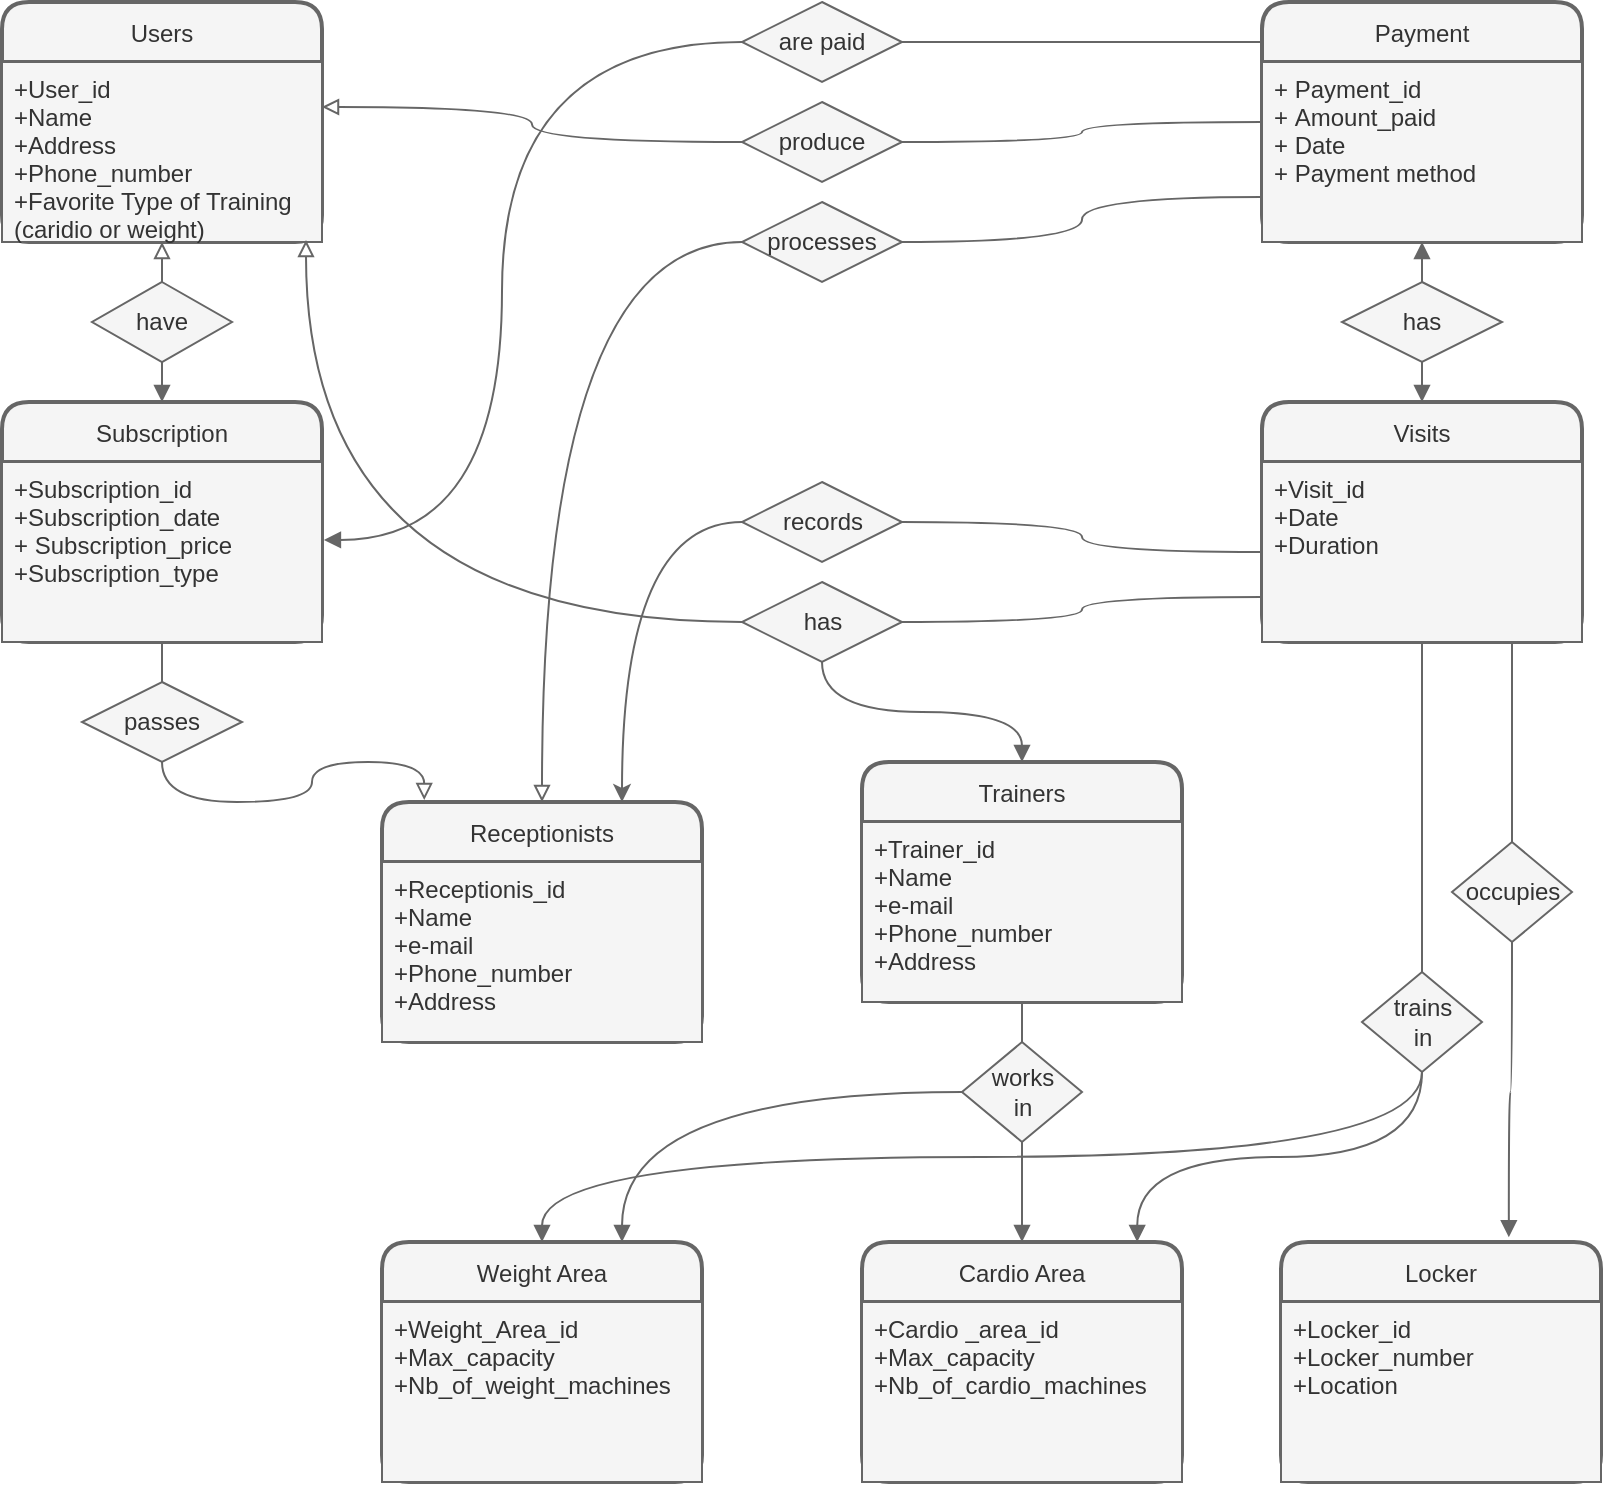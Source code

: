 <mxfile version="16.6.2" type="github" pages="2">
  <diagram id="1JMSee2UDSkdAxNfkw2s" name="Page-1">
    <mxGraphModel dx="106" dy="4196" grid="1" gridSize="10" guides="1" tooltips="1" connect="0" arrows="1" fold="1" page="1" pageScale="1" pageWidth="850" pageHeight="1100" math="0" shadow="0">
      <root>
        <mxCell id="0" />
        <mxCell id="1" parent="0" />
        <mxCell id="L0XOrqGyj3-YNECDvazH-2" value="Users" style="swimlane;childLayout=stackLayout;horizontal=1;startSize=30;horizontalStack=0;rounded=1;fontSize=12;fontStyle=0;strokeWidth=2;resizeParent=0;resizeLast=1;shadow=0;dashed=0;align=center;fillColor=#f5f5f5;fontColor=#333333;strokeColor=#666666;" parent="1" vertex="1">
          <mxGeometry x="875" y="-3230" width="160" height="120" as="geometry" />
        </mxCell>
        <mxCell id="L0XOrqGyj3-YNECDvazH-3" value="+User_id&#xa;+Name&#xa;+Address&#xa;+Phone_number&#xa;+Favorite Type of Training &#xa;(caridio or weight)&#xa;&#xa;" style="align=left;strokeColor=#666666;fillColor=#f5f5f5;spacingLeft=4;fontSize=12;verticalAlign=top;resizable=0;rotatable=0;part=1;fontColor=#333333;" parent="L0XOrqGyj3-YNECDvazH-2" vertex="1">
          <mxGeometry y="30" width="160" height="90" as="geometry" />
        </mxCell>
        <mxCell id="L0XOrqGyj3-YNECDvazH-4" value="Receptionists " style="swimlane;childLayout=stackLayout;horizontal=1;startSize=30;horizontalStack=0;rounded=1;fontSize=12;fontStyle=0;strokeWidth=2;resizeParent=0;resizeLast=1;shadow=0;dashed=0;align=center;fillColor=#f5f5f5;fontColor=#333333;strokeColor=#666666;" parent="1" vertex="1">
          <mxGeometry x="1065" y="-2830" width="160" height="120" as="geometry" />
        </mxCell>
        <mxCell id="L0XOrqGyj3-YNECDvazH-5" value="+Receptionis_id&#xa;+Name&#xa;+e-mail&#xa;+Phone_number&#xa;+Address" style="align=left;strokeColor=#666666;fillColor=#f5f5f5;spacingLeft=4;fontSize=12;verticalAlign=top;resizable=0;rotatable=0;part=1;fontColor=#333333;" parent="L0XOrqGyj3-YNECDvazH-4" vertex="1">
          <mxGeometry y="30" width="160" height="90" as="geometry" />
        </mxCell>
        <mxCell id="L0XOrqGyj3-YNECDvazH-6" value="Trainers" style="swimlane;childLayout=stackLayout;horizontal=1;startSize=30;horizontalStack=0;rounded=1;fontSize=12;fontStyle=0;strokeWidth=2;resizeParent=0;resizeLast=1;shadow=0;dashed=0;align=center;fillColor=#f5f5f5;fontColor=#333333;strokeColor=#666666;" parent="1" vertex="1">
          <mxGeometry x="1305" y="-2850" width="160" height="120" as="geometry" />
        </mxCell>
        <mxCell id="L0XOrqGyj3-YNECDvazH-7" value="+Trainer_id&#xa;+Name&#xa;+e-mail&#xa;+Phone_number&#xa;+Address" style="align=left;strokeColor=#666666;fillColor=#f5f5f5;spacingLeft=4;fontSize=12;verticalAlign=top;resizable=0;rotatable=0;part=1;fontColor=#333333;" parent="L0XOrqGyj3-YNECDvazH-6" vertex="1">
          <mxGeometry y="30" width="160" height="90" as="geometry" />
        </mxCell>
        <mxCell id="L0XOrqGyj3-YNECDvazH-10" value="Cardio Area" style="swimlane;childLayout=stackLayout;horizontal=1;startSize=30;horizontalStack=0;rounded=1;fontSize=12;fontStyle=0;strokeWidth=2;resizeParent=0;resizeLast=1;shadow=0;dashed=0;align=center;fillColor=#f5f5f5;fontColor=#333333;strokeColor=#666666;" parent="1" vertex="1">
          <mxGeometry x="1305" y="-2610" width="160" height="120" as="geometry" />
        </mxCell>
        <mxCell id="L0XOrqGyj3-YNECDvazH-11" value="+Cardio _area_id&#xa;+Max_capacity&#xa;+Nb_of_cardio_machines" style="align=left;strokeColor=#666666;fillColor=#f5f5f5;spacingLeft=4;fontSize=12;verticalAlign=top;resizable=0;rotatable=0;part=1;fontColor=#333333;" parent="L0XOrqGyj3-YNECDvazH-10" vertex="1">
          <mxGeometry y="30" width="160" height="90" as="geometry" />
        </mxCell>
        <mxCell id="L0XOrqGyj3-YNECDvazH-12" value="Locker " style="swimlane;childLayout=stackLayout;horizontal=1;startSize=30;horizontalStack=0;rounded=1;fontSize=12;fontStyle=0;strokeWidth=2;resizeParent=0;resizeLast=1;shadow=0;dashed=0;align=center;fillColor=#f5f5f5;fontColor=#333333;strokeColor=#666666;" parent="1" vertex="1">
          <mxGeometry x="1514.5" y="-2610" width="160" height="120" as="geometry" />
        </mxCell>
        <mxCell id="L0XOrqGyj3-YNECDvazH-13" value="+Locker_id&#xa;+Locker_number&#xa;+Location" style="align=left;strokeColor=#666666;fillColor=#f5f5f5;spacingLeft=4;fontSize=12;verticalAlign=top;resizable=0;rotatable=0;part=1;fontColor=#333333;" parent="L0XOrqGyj3-YNECDvazH-12" vertex="1">
          <mxGeometry y="30" width="160" height="90" as="geometry" />
        </mxCell>
        <mxCell id="L0XOrqGyj3-YNECDvazH-14" value="Weight Area" style="swimlane;childLayout=stackLayout;horizontal=1;startSize=30;horizontalStack=0;rounded=1;fontSize=12;fontStyle=0;strokeWidth=2;resizeParent=0;resizeLast=1;shadow=0;dashed=0;align=center;fillColor=#f5f5f5;fontColor=#333333;strokeColor=#666666;" parent="1" vertex="1">
          <mxGeometry x="1065" y="-2610" width="160" height="120" as="geometry" />
        </mxCell>
        <mxCell id="L0XOrqGyj3-YNECDvazH-15" value="+Weight_Area_id&#xa;+Max_capacity&#xa;+Nb_of_weight_machines" style="align=left;strokeColor=#666666;fillColor=#f5f5f5;spacingLeft=4;fontSize=12;verticalAlign=top;resizable=0;rotatable=0;part=1;fontColor=#333333;" parent="L0XOrqGyj3-YNECDvazH-14" vertex="1">
          <mxGeometry y="30" width="160" height="90" as="geometry" />
        </mxCell>
        <mxCell id="L0XOrqGyj3-YNECDvazH-16" style="edgeStyle=orthogonalEdgeStyle;rounded=0;orthogonalLoop=1;jettySize=auto;html=1;fontSize=12;endArrow=block;endFill=0;curved=1;exitX=0;exitY=0.5;exitDx=0;exitDy=0;entryX=0.95;entryY=0.989;entryDx=0;entryDy=0;entryPerimeter=0;fillColor=#f5f5f5;strokeColor=#666666;startArrow=none;startFill=0;" parent="1" source="L0XOrqGyj3-YNECDvazH-18" target="L0XOrqGyj3-YNECDvazH-3" edge="1">
          <mxGeometry relative="1" as="geometry">
            <mxPoint x="1025" y="-3120" as="targetPoint" />
          </mxGeometry>
        </mxCell>
        <mxCell id="L0XOrqGyj3-YNECDvazH-17" style="edgeStyle=orthogonalEdgeStyle;curved=1;orthogonalLoop=1;jettySize=auto;html=1;entryX=0.5;entryY=0;entryDx=0;entryDy=0;endArrow=block;endFill=1;exitX=0.5;exitY=1;exitDx=0;exitDy=0;fontSize=12;fillColor=#f5f5f5;strokeColor=#666666;" parent="1" source="L0XOrqGyj3-YNECDvazH-18" target="L0XOrqGyj3-YNECDvazH-6" edge="1">
          <mxGeometry relative="1" as="geometry" />
        </mxCell>
        <mxCell id="pXAxvWOuB3EgA2IOpRoH-1" style="edgeStyle=orthogonalEdgeStyle;rounded=0;orthogonalLoop=1;jettySize=auto;html=1;exitX=1;exitY=0.5;exitDx=0;exitDy=0;entryX=0;entryY=0.75;entryDx=0;entryDy=0;curved=1;fontSize=12;fillColor=#f5f5f5;strokeColor=#666666;endArrow=none;endFill=0;" parent="1" source="L0XOrqGyj3-YNECDvazH-18" target="L0XOrqGyj3-YNECDvazH-28" edge="1">
          <mxGeometry relative="1" as="geometry" />
        </mxCell>
        <mxCell id="L0XOrqGyj3-YNECDvazH-18" value="has" style="shape=rhombus;html=1;dashed=0;whitespace=wrap;perimeter=rhombusPerimeter;fontSize=12;fillColor=#f5f5f5;fontColor=#333333;strokeColor=#666666;" parent="1" vertex="1">
          <mxGeometry x="1245" y="-2940" width="80" height="40" as="geometry" />
        </mxCell>
        <mxCell id="L0XOrqGyj3-YNECDvazH-19" style="edgeStyle=orthogonalEdgeStyle;curved=1;rounded=0;orthogonalLoop=1;jettySize=auto;html=1;entryX=0.5;entryY=1;entryDx=0;entryDy=0;fontSize=12;startArrow=none;startFill=0;endArrow=none;endFill=0;fillColor=#f5f5f5;strokeColor=#666666;" parent="1" source="L0XOrqGyj3-YNECDvazH-21" target="L0XOrqGyj3-YNECDvazH-7" edge="1">
          <mxGeometry relative="1" as="geometry" />
        </mxCell>
        <mxCell id="L0XOrqGyj3-YNECDvazH-20" style="edgeStyle=orthogonalEdgeStyle;curved=1;rounded=0;orthogonalLoop=1;jettySize=auto;html=1;exitX=0.5;exitY=1;exitDx=0;exitDy=0;entryX=0.5;entryY=0;entryDx=0;entryDy=0;fontSize=12;startArrow=none;startFill=0;endArrow=block;endFill=1;fillColor=#f5f5f5;strokeColor=#666666;" parent="1" source="L0XOrqGyj3-YNECDvazH-21" target="L0XOrqGyj3-YNECDvazH-10" edge="1">
          <mxGeometry relative="1" as="geometry" />
        </mxCell>
        <mxCell id="L0XOrqGyj3-YNECDvazH-21" value="&lt;div style=&quot;font-size: 12px;&quot;&gt;works &lt;br style=&quot;font-size: 12px;&quot;&gt;&lt;/div&gt;&lt;div style=&quot;font-size: 12px;&quot;&gt;in&lt;/div&gt;" style="shape=rhombus;html=1;dashed=0;whitespace=wrap;perimeter=rhombusPerimeter;fontSize=12;fillColor=#f5f5f5;fontColor=#333333;strokeColor=#666666;" parent="1" vertex="1">
          <mxGeometry x="1355" y="-2710" width="60" height="50" as="geometry" />
        </mxCell>
        <mxCell id="L0XOrqGyj3-YNECDvazH-22" style="edgeStyle=orthogonalEdgeStyle;curved=1;rounded=0;orthogonalLoop=1;jettySize=auto;html=1;fontSize=12;startArrow=none;startFill=0;endArrow=block;endFill=1;entryX=0.75;entryY=0;entryDx=0;entryDy=0;exitX=0;exitY=0.5;exitDx=0;exitDy=0;fillColor=#f5f5f5;strokeColor=#666666;" parent="1" source="L0XOrqGyj3-YNECDvazH-21" target="L0XOrqGyj3-YNECDvazH-14" edge="1">
          <mxGeometry relative="1" as="geometry">
            <mxPoint x="1265" y="-2345" as="sourcePoint" />
            <mxPoint x="1155" y="-2315" as="targetPoint" />
          </mxGeometry>
        </mxCell>
        <mxCell id="L0XOrqGyj3-YNECDvazH-27" value="Visits" style="swimlane;childLayout=stackLayout;horizontal=1;startSize=30;horizontalStack=0;rounded=1;fontSize=12;fontStyle=0;strokeWidth=2;resizeParent=0;resizeLast=1;shadow=0;dashed=0;align=center;fillColor=#f5f5f5;fontColor=#333333;strokeColor=#666666;" parent="1" vertex="1">
          <mxGeometry x="1505" y="-3030" width="160" height="120" as="geometry" />
        </mxCell>
        <mxCell id="L0XOrqGyj3-YNECDvazH-28" value="+Visit_id&#xa;+Date&#xa;+Duration&#xa;&#xa;" style="align=left;strokeColor=#666666;fillColor=#f5f5f5;spacingLeft=4;fontSize=12;verticalAlign=top;resizable=0;rotatable=0;part=1;fontColor=#333333;" parent="L0XOrqGyj3-YNECDvazH-27" vertex="1">
          <mxGeometry y="30" width="160" height="90" as="geometry" />
        </mxCell>
        <mxCell id="L0XOrqGyj3-YNECDvazH-29" value="" style="edgeStyle=orthogonalEdgeStyle;curved=1;rounded=0;orthogonalLoop=1;jettySize=auto;html=1;fontSize=12;startArrow=none;startFill=0;endArrow=block;endFill=1;entryX=0.712;entryY=-0.02;entryDx=0;entryDy=0;fillColor=#f5f5f5;strokeColor=#666666;entryPerimeter=0;" parent="1" source="L0XOrqGyj3-YNECDvazH-31" target="L0XOrqGyj3-YNECDvazH-12" edge="1">
          <mxGeometry relative="1" as="geometry" />
        </mxCell>
        <mxCell id="L0XOrqGyj3-YNECDvazH-30" style="rounded=0;orthogonalLoop=1;jettySize=auto;html=1;fontSize=12;startArrow=none;startFill=0;endArrow=none;endFill=0;exitX=0.5;exitY=0;exitDx=0;exitDy=0;edgeStyle=orthogonalEdgeStyle;curved=1;fillColor=#f5f5f5;strokeColor=#666666;" parent="1" source="L0XOrqGyj3-YNECDvazH-31" edge="1">
          <mxGeometry relative="1" as="geometry">
            <mxPoint x="1630" y="-2910" as="targetPoint" />
          </mxGeometry>
        </mxCell>
        <mxCell id="L0XOrqGyj3-YNECDvazH-31" value="occupies " style="shape=rhombus;html=1;dashed=0;whitespace=wrap;perimeter=rhombusPerimeter;fontSize=12;fillColor=#f5f5f5;fontColor=#333333;strokeColor=#666666;" parent="1" vertex="1">
          <mxGeometry x="1600" y="-2810" width="60" height="50" as="geometry" />
        </mxCell>
        <mxCell id="L0XOrqGyj3-YNECDvazH-32" style="edgeStyle=orthogonalEdgeStyle;curved=1;rounded=0;orthogonalLoop=1;jettySize=auto;html=1;fontSize=12;startArrow=none;startFill=0;endArrow=none;endFill=0;fillColor=#f5f5f5;strokeColor=#666666;" parent="1" source="L0XOrqGyj3-YNECDvazH-35" target="L0XOrqGyj3-YNECDvazH-28" edge="1">
          <mxGeometry relative="1" as="geometry">
            <mxPoint x="1575" y="-2585" as="targetPoint" />
          </mxGeometry>
        </mxCell>
        <mxCell id="L0XOrqGyj3-YNECDvazH-33" style="edgeStyle=orthogonalEdgeStyle;curved=1;rounded=0;orthogonalLoop=1;jettySize=auto;html=1;fontSize=12;startArrow=none;startFill=0;endArrow=block;endFill=1;exitX=0.5;exitY=1;exitDx=0;exitDy=0;fillColor=#f5f5f5;strokeColor=#666666;" parent="1" source="L0XOrqGyj3-YNECDvazH-35" target="L0XOrqGyj3-YNECDvazH-14" edge="1">
          <mxGeometry relative="1" as="geometry" />
        </mxCell>
        <mxCell id="L0XOrqGyj3-YNECDvazH-34" style="edgeStyle=orthogonalEdgeStyle;curved=1;rounded=0;orthogonalLoop=1;jettySize=auto;html=1;entryX=0.86;entryY=0;entryDx=0;entryDy=0;fontSize=12;startArrow=none;startFill=0;endArrow=block;endFill=1;exitX=0.5;exitY=1;exitDx=0;exitDy=0;entryPerimeter=0;fillColor=#f5f5f5;strokeColor=#666666;" parent="1" source="L0XOrqGyj3-YNECDvazH-35" target="L0XOrqGyj3-YNECDvazH-10" edge="1">
          <mxGeometry relative="1" as="geometry" />
        </mxCell>
        <mxCell id="L0XOrqGyj3-YNECDvazH-35" value="&lt;div style=&quot;font-size: 12px;&quot;&gt;trains &lt;br style=&quot;font-size: 12px;&quot;&gt;&lt;/div&gt;&lt;div style=&quot;font-size: 12px;&quot;&gt;in&lt;/div&gt;" style="shape=rhombus;html=1;dashed=0;whitespace=wrap;perimeter=rhombusPerimeter;fontSize=12;fillColor=#f5f5f5;fontColor=#333333;strokeColor=#666666;" parent="1" vertex="1">
          <mxGeometry x="1555" y="-2745" width="60" height="50" as="geometry" />
        </mxCell>
        <mxCell id="L0XOrqGyj3-YNECDvazH-36" value="" style="edgeStyle=orthogonalEdgeStyle;curved=1;rounded=0;orthogonalLoop=1;jettySize=auto;html=1;fontSize=12;startArrow=none;startFill=0;endArrow=classic;endFill=1;entryX=0.75;entryY=0;entryDx=0;entryDy=0;fillColor=#f5f5f5;strokeColor=#666666;" parent="1" source="L0XOrqGyj3-YNECDvazH-38" target="L0XOrqGyj3-YNECDvazH-4" edge="1">
          <mxGeometry relative="1" as="geometry" />
        </mxCell>
        <mxCell id="L0XOrqGyj3-YNECDvazH-37" value="" style="edgeStyle=orthogonalEdgeStyle;curved=1;rounded=0;orthogonalLoop=1;jettySize=auto;html=1;fontSize=12;startArrow=none;startFill=0;endArrow=none;endFill=0;entryX=0;entryY=0.5;entryDx=0;entryDy=0;exitX=1;exitY=0.5;exitDx=0;exitDy=0;fillColor=#f5f5f5;strokeColor=#666666;" parent="1" source="L0XOrqGyj3-YNECDvazH-38" target="L0XOrqGyj3-YNECDvazH-28" edge="1">
          <mxGeometry relative="1" as="geometry" />
        </mxCell>
        <mxCell id="L0XOrqGyj3-YNECDvazH-39" value="Payment" style="swimlane;childLayout=stackLayout;horizontal=1;startSize=30;horizontalStack=0;rounded=1;fontSize=12;fontStyle=0;strokeWidth=2;resizeParent=0;resizeLast=1;shadow=0;dashed=0;align=center;fillColor=#f5f5f5;fontColor=#333333;strokeColor=#666666;" parent="1" vertex="1">
          <mxGeometry x="1505" y="-3230" width="160" height="120" as="geometry" />
        </mxCell>
        <mxCell id="L0XOrqGyj3-YNECDvazH-40" value="+ Payment_id&#xa;+ Amount_paid&#xa;+ Date&#xa;+ Payment method&#xa;" style="align=left;strokeColor=#666666;fillColor=#f5f5f5;spacingLeft=4;fontSize=12;verticalAlign=top;resizable=0;rotatable=0;part=1;fontColor=#333333;" parent="L0XOrqGyj3-YNECDvazH-39" vertex="1">
          <mxGeometry y="30" width="160" height="90" as="geometry" />
        </mxCell>
        <mxCell id="L0XOrqGyj3-YNECDvazH-49" value="Subscription" style="swimlane;childLayout=stackLayout;horizontal=1;startSize=30;horizontalStack=0;rounded=1;fontSize=12;fontStyle=0;strokeWidth=2;resizeParent=0;resizeLast=1;shadow=0;dashed=0;align=center;fillColor=#f5f5f5;fontColor=#333333;strokeColor=#666666;" parent="1" vertex="1">
          <mxGeometry x="875" y="-3030" width="160" height="120" as="geometry" />
        </mxCell>
        <mxCell id="L0XOrqGyj3-YNECDvazH-50" value="+Subscription_id&#xa;+Subscription_date&#xa;+ Subscription_price&#xa;+Subscription_type&#xa;&#xa;" style="align=left;strokeColor=#666666;fillColor=#f5f5f5;spacingLeft=4;fontSize=12;verticalAlign=top;resizable=0;rotatable=0;part=1;fontColor=#333333;" parent="L0XOrqGyj3-YNECDvazH-49" vertex="1">
          <mxGeometry y="30" width="160" height="90" as="geometry" />
        </mxCell>
        <mxCell id="L0XOrqGyj3-YNECDvazH-51" style="edgeStyle=orthogonalEdgeStyle;curved=1;orthogonalLoop=1;jettySize=auto;html=1;endArrow=block;endFill=1;fontSize=12;fillColor=#f5f5f5;strokeColor=#666666;" parent="1" source="L0XOrqGyj3-YNECDvazH-53" target="L0XOrqGyj3-YNECDvazH-27" edge="1">
          <mxGeometry relative="1" as="geometry" />
        </mxCell>
        <mxCell id="L0XOrqGyj3-YNECDvazH-52" style="edgeStyle=orthogonalEdgeStyle;curved=1;orthogonalLoop=1;jettySize=auto;html=1;endArrow=block;endFill=1;fontSize=12;fillColor=#f5f5f5;strokeColor=#666666;" parent="1" source="L0XOrqGyj3-YNECDvazH-53" target="L0XOrqGyj3-YNECDvazH-40" edge="1">
          <mxGeometry relative="1" as="geometry" />
        </mxCell>
        <mxCell id="L0XOrqGyj3-YNECDvazH-53" value="has" style="rhombus;whiteSpace=wrap;html=1;fontSize=12;fillColor=#f5f5f5;fontColor=#333333;strokeColor=#666666;" parent="1" vertex="1">
          <mxGeometry x="1545" y="-3090" width="80" height="40" as="geometry" />
        </mxCell>
        <mxCell id="L0XOrqGyj3-YNECDvazH-54" style="orthogonalLoop=1;jettySize=auto;html=1;endArrow=block;endFill=1;exitX=0.5;exitY=1;exitDx=0;exitDy=0;entryX=0.5;entryY=0;entryDx=0;entryDy=0;edgeStyle=orthogonalEdgeStyle;curved=1;fontSize=12;fillColor=#f5f5f5;strokeColor=#666666;" parent="1" source="L0XOrqGyj3-YNECDvazH-56" target="L0XOrqGyj3-YNECDvazH-49" edge="1">
          <mxGeometry relative="1" as="geometry">
            <mxPoint x="965" y="-2990" as="targetPoint" />
          </mxGeometry>
        </mxCell>
        <mxCell id="L0XOrqGyj3-YNECDvazH-55" style="orthogonalLoop=1;jettySize=auto;html=1;entryX=0.5;entryY=1;entryDx=0;entryDy=0;endArrow=block;endFill=0;exitX=0.5;exitY=0;exitDx=0;exitDy=0;edgeStyle=orthogonalEdgeStyle;curved=1;fontSize=12;fillColor=#f5f5f5;strokeColor=#666666;" parent="1" source="L0XOrqGyj3-YNECDvazH-56" target="L0XOrqGyj3-YNECDvazH-3" edge="1">
          <mxGeometry relative="1" as="geometry">
            <mxPoint x="845" y="-2730" as="targetPoint" />
          </mxGeometry>
        </mxCell>
        <mxCell id="L0XOrqGyj3-YNECDvazH-56" value="have" style="rhombus;whiteSpace=wrap;html=1;fontSize=12;fillColor=#f5f5f5;fontColor=#333333;strokeColor=#666666;" parent="1" vertex="1">
          <mxGeometry x="920" y="-3090" width="70" height="40" as="geometry" />
        </mxCell>
        <mxCell id="L0XOrqGyj3-YNECDvazH-57" style="edgeStyle=orthogonalEdgeStyle;curved=1;orthogonalLoop=1;jettySize=auto;html=1;endArrow=block;endFill=0;fontSize=12;fillColor=#f5f5f5;strokeColor=#666666;" parent="1" source="L0XOrqGyj3-YNECDvazH-59" target="L0XOrqGyj3-YNECDvazH-4" edge="1">
          <mxGeometry relative="1" as="geometry" />
        </mxCell>
        <mxCell id="L0XOrqGyj3-YNECDvazH-58" style="edgeStyle=orthogonalEdgeStyle;curved=1;orthogonalLoop=1;jettySize=auto;html=1;entryX=0;entryY=0.75;entryDx=0;entryDy=0;endArrow=none;endFill=0;fontSize=12;fillColor=#f5f5f5;strokeColor=#666666;" parent="1" source="L0XOrqGyj3-YNECDvazH-59" target="L0XOrqGyj3-YNECDvazH-40" edge="1">
          <mxGeometry relative="1" as="geometry" />
        </mxCell>
        <mxCell id="L0XOrqGyj3-YNECDvazH-59" value="processes" style="rhombus;whiteSpace=wrap;html=1;fontSize=12;fillColor=#f5f5f5;fontColor=#333333;strokeColor=#666666;" parent="1" vertex="1">
          <mxGeometry x="1245" y="-3130" width="80" height="40" as="geometry" />
        </mxCell>
        <mxCell id="L0XOrqGyj3-YNECDvazH-60" style="edgeStyle=orthogonalEdgeStyle;curved=1;orthogonalLoop=1;jettySize=auto;html=1;entryX=0.132;entryY=-0.008;entryDx=0;entryDy=0;entryPerimeter=0;endArrow=block;endFill=0;exitX=0.5;exitY=1;exitDx=0;exitDy=0;fontSize=12;fillColor=#f5f5f5;strokeColor=#666666;" parent="1" source="L0XOrqGyj3-YNECDvazH-62" target="L0XOrqGyj3-YNECDvazH-4" edge="1">
          <mxGeometry relative="1" as="geometry" />
        </mxCell>
        <mxCell id="L0XOrqGyj3-YNECDvazH-61" style="orthogonalLoop=1;jettySize=auto;html=1;entryX=0.5;entryY=1.007;entryDx=0;entryDy=0;endArrow=none;endFill=0;fontSize=12;fillColor=#f5f5f5;strokeColor=#666666;edgeStyle=orthogonalEdgeStyle;curved=1;entryPerimeter=0;" parent="1" source="L0XOrqGyj3-YNECDvazH-62" target="L0XOrqGyj3-YNECDvazH-50" edge="1">
          <mxGeometry relative="1" as="geometry" />
        </mxCell>
        <mxCell id="L0XOrqGyj3-YNECDvazH-62" value="passes" style="rhombus;whiteSpace=wrap;html=1;fontSize=12;fillColor=#f5f5f5;fontColor=#333333;strokeColor=#666666;" parent="1" vertex="1">
          <mxGeometry x="915" y="-2890" width="80" height="40" as="geometry" />
        </mxCell>
        <mxCell id="L0XOrqGyj3-YNECDvazH-63" value="" style="edgeStyle=orthogonalEdgeStyle;curved=1;orthogonalLoop=1;jettySize=auto;html=1;endArrow=none;endFill=0;startArrow=none;startFill=0;exitX=1;exitY=0.5;exitDx=0;exitDy=0;fontSize=12;fillColor=#f5f5f5;strokeColor=#666666;" parent="1" source="pXAxvWOuB3EgA2IOpRoH-2" target="L0XOrqGyj3-YNECDvazH-39" edge="1">
          <mxGeometry relative="1" as="geometry">
            <Array as="points" />
            <mxPoint x="1385" y="-3169.933" as="sourcePoint" />
            <mxPoint x="1595" y="-3060" as="targetPoint" />
          </mxGeometry>
        </mxCell>
        <mxCell id="pXAxvWOuB3EgA2IOpRoH-2" value="produce" style="rhombus;whiteSpace=wrap;html=1;fontSize=12;fillColor=#f5f5f5;fontColor=#333333;strokeColor=#666666;" parent="1" vertex="1">
          <mxGeometry x="1245" y="-3180" width="80" height="40" as="geometry" />
        </mxCell>
        <mxCell id="pXAxvWOuB3EgA2IOpRoH-3" value="" style="orthogonalLoop=1;jettySize=auto;html=1;entryX=0;entryY=0.5;entryDx=0;entryDy=0;endArrow=none;endFill=0;startArrow=block;startFill=0;exitX=1;exitY=0.25;exitDx=0;exitDy=0;edgeStyle=orthogonalEdgeStyle;curved=1;fontSize=12;fillColor=#f5f5f5;strokeColor=#666666;" parent="1" source="L0XOrqGyj3-YNECDvazH-3" target="pXAxvWOuB3EgA2IOpRoH-2" edge="1">
          <mxGeometry relative="1" as="geometry">
            <mxPoint x="1335.0" y="-3177.5" as="sourcePoint" />
            <mxPoint x="1591.667" y="-3156.667" as="targetPoint" />
          </mxGeometry>
        </mxCell>
        <mxCell id="L0XOrqGyj3-YNECDvazH-38" value="records" style="shape=rhombus;html=1;dashed=0;whitespace=wrap;perimeter=rhombusPerimeter;fontSize=12;fillColor=#f5f5f5;fontColor=#333333;strokeColor=#666666;" parent="1" vertex="1">
          <mxGeometry x="1245" y="-2990" width="80" height="40" as="geometry" />
        </mxCell>
        <mxCell id="_lbLUBeBdBiJk0yAhDCx-2" style="rounded=0;orthogonalLoop=1;jettySize=auto;html=1;entryX=0;entryY=0.167;entryDx=0;entryDy=0;startArrow=none;startFill=0;endArrow=none;endFill=0;exitX=1;exitY=0.5;exitDx=0;exitDy=0;edgeStyle=orthogonalEdgeStyle;curved=1;entryPerimeter=0;fontSize=12;fillColor=#f5f5f5;strokeColor=#666666;" parent="1" source="_lbLUBeBdBiJk0yAhDCx-5" target="L0XOrqGyj3-YNECDvazH-39" edge="1">
          <mxGeometry relative="1" as="geometry" />
        </mxCell>
        <mxCell id="_lbLUBeBdBiJk0yAhDCx-5" value="are paid" style="rhombus;whiteSpace=wrap;html=1;fontSize=12;fillColor=#f5f5f5;fontColor=#333333;strokeColor=#666666;" parent="1" vertex="1">
          <mxGeometry x="1245" y="-3230" width="80" height="40" as="geometry" />
        </mxCell>
        <mxCell id="_lbLUBeBdBiJk0yAhDCx-6" value="" style="rounded=0;orthogonalLoop=1;jettySize=auto;html=1;entryX=0;entryY=0.5;entryDx=0;entryDy=0;startArrow=block;startFill=1;endArrow=none;endFill=1;exitX=1.006;exitY=0.433;exitDx=0;exitDy=0;exitPerimeter=0;edgeStyle=orthogonalEdgeStyle;curved=1;fontSize=12;fillColor=#f5f5f5;strokeColor=#666666;" parent="1" source="L0XOrqGyj3-YNECDvazH-50" target="_lbLUBeBdBiJk0yAhDCx-5" edge="1">
          <mxGeometry relative="1" as="geometry">
            <mxPoint x="1035" y="-2955" as="sourcePoint" />
            <mxPoint x="1505" y="-3230" as="targetPoint" />
            <Array as="points">
              <mxPoint x="1125" y="-2961" />
              <mxPoint x="1125" y="-3210" />
            </Array>
          </mxGeometry>
        </mxCell>
      </root>
    </mxGraphModel>
  </diagram>
  <diagram id="QqnNpOu0w_UOjkraV2tt" name="Table creation">
    <mxGraphModel dx="1911" dy="1791" grid="1" gridSize="10" guides="1" tooltips="1" connect="1" arrows="1" fold="1" page="1" pageScale="1" pageWidth="850" pageHeight="1100" math="0" shadow="0">
      <root>
        <mxCell id="mHffD-b_kKgBGCKh0JiN-0" />
        <mxCell id="mHffD-b_kKgBGCKh0JiN-1" parent="mHffD-b_kKgBGCKh0JiN-0" />
        <mxCell id="AKYwKxUJbBZ20Y_sK--H-0" value="&lt;pre style=&quot;background-color: #2b2b2b ; color: #a9b7c6 ; font-family: &amp;quot;jetbrains mono&amp;quot; , monospace ; font-size: 9.8pt&quot;&gt;&lt;span style=&quot;color: #cc7832&quot;&gt;create schema if not exists &lt;/span&gt;BYGym&lt;span style=&quot;color: #cc7832&quot;&gt;;&lt;br&gt;&lt;/span&gt;&lt;span style=&quot;color: #cc7832&quot;&gt;&lt;br&gt;&lt;/span&gt;&lt;span style=&quot;color: #cc7832&quot;&gt;set &lt;/span&gt;search_path &lt;span style=&quot;color: #cc7832&quot;&gt;to &lt;/span&gt;ByGym&lt;span style=&quot;color: #cc7832&quot;&gt;;&lt;br&gt;&lt;/span&gt;&lt;span style=&quot;color: #cc7832&quot;&gt;drop table if exists &lt;/span&gt;&quot;User&quot;&lt;span style=&quot;color: #cc7832&quot;&gt;;&lt;br&gt;&lt;/span&gt;&lt;span style=&quot;color: #cc7832&quot;&gt;&lt;br&gt;&lt;/span&gt;&lt;span style=&quot;color: #808080&quot;&gt;--Users (USER_ID, name, address, phone_number, preffered_training)&lt;br&gt;&lt;/span&gt;&lt;span style=&quot;color: #808080&quot;&gt;&lt;br&gt;&lt;/span&gt;&lt;span style=&quot;color: #cc7832&quot;&gt;create table if not exists &lt;/span&gt;&quot;user&quot;&lt;br&gt;(&lt;br&gt;    &lt;span style=&quot;color: #9876aa&quot;&gt;user_id            &lt;/span&gt;&lt;span style=&quot;color: #cc7832&quot;&gt;integer generated always as identity primary key,&lt;br&gt;&lt;/span&gt;&lt;span style=&quot;color: #cc7832&quot;&gt;    &lt;/span&gt;&lt;span style=&quot;color: #9876aa&quot;&gt;name               &lt;/span&gt;&lt;span style=&quot;color: #cc7832&quot;&gt;varchar&lt;/span&gt;(&lt;span style=&quot;color: #6897bb&quot;&gt;30&lt;/span&gt;) &lt;span style=&quot;color: #cc7832&quot;&gt;unique not null,&lt;br&gt;&lt;/span&gt;&lt;span style=&quot;color: #cc7832&quot;&gt;    &lt;/span&gt;&lt;span style=&quot;color: #9876aa&quot;&gt;address            &lt;/span&gt;&lt;span style=&quot;color: #cc7832&quot;&gt;text unique not null,&lt;br&gt;&lt;/span&gt;&lt;span style=&quot;color: #cc7832&quot;&gt;    &lt;/span&gt;&lt;span style=&quot;color: #9876aa&quot;&gt;phone_number       &lt;/span&gt;&lt;span style=&quot;color: #cc7832&quot;&gt;varchar&lt;/span&gt;(&lt;span style=&quot;color: #6897bb&quot;&gt;12&lt;/span&gt;) &lt;span style=&quot;color: #cc7832&quot;&gt;unique not null,&lt;br&gt;&lt;/span&gt;&lt;span style=&quot;color: #cc7832&quot;&gt;    &lt;/span&gt;&lt;span style=&quot;color: #9876aa&quot;&gt;preferred_training &lt;/span&gt;&lt;span style=&quot;color: #cc7832&quot;&gt;text,&lt;br&gt;&lt;/span&gt;&lt;span style=&quot;color: #cc7832&quot;&gt;    &lt;/span&gt;&lt;span style=&quot;color: #9876aa&quot;&gt;e_mail             &lt;/span&gt;&lt;span style=&quot;color: #cc7832&quot;&gt;text unique not null&lt;br&gt;&lt;/span&gt;&lt;span style=&quot;color: #cc7832&quot;&gt;    check &lt;/span&gt;(&lt;span style=&quot;color: #ffc66d&quot;&gt;length&lt;/span&gt;(&lt;span style=&quot;color: #9876aa&quot;&gt;e_mail&lt;/span&gt;) &amp;gt;= &lt;span style=&quot;color: #6897bb&quot;&gt;6 &lt;/span&gt;&lt;span style=&quot;color: #cc7832&quot;&gt;and &lt;/span&gt;&lt;span style=&quot;color: #9876aa&quot;&gt;e_mail &lt;/span&gt;&lt;span style=&quot;color: #cc7832&quot;&gt;ilike &lt;/span&gt;&lt;span style=&quot;color: #6a8759&quot;&gt;&#39;%@%.%&#39;&lt;/span&gt;)&lt;span style=&quot;color: #cc7832&quot;&gt;,&lt;/span&gt;&lt;span style=&quot;color: #808080&quot;&gt;-- if constraint not satisfyied, insert wont work&lt;br&gt;&lt;/span&gt;&lt;span style=&quot;color: #808080&quot;&gt;    &lt;/span&gt;&lt;span style=&quot;color: #cc7832&quot;&gt;check &lt;/span&gt;(&lt;span style=&quot;color: #ffc66d&quot;&gt;length&lt;/span&gt;(&lt;span style=&quot;color: #9876aa&quot;&gt;phone_number&lt;/span&gt;)&amp;gt;= &lt;span style=&quot;color: #6897bb&quot;&gt;10&lt;/span&gt;)&lt;br&gt;)&lt;span style=&quot;color: #cc7832&quot;&gt;;&lt;br&gt;&lt;/span&gt;&lt;span style=&quot;color: #cc7832&quot;&gt;&lt;br&gt;&lt;/span&gt;&lt;span style=&quot;color: #cc7832&quot;&gt;insert into &lt;/span&gt;&quot;user&quot;(&lt;span style=&quot;color: #9876aa&quot;&gt;name&lt;/span&gt;&lt;span style=&quot;color: #cc7832&quot;&gt;, &lt;/span&gt;&lt;span style=&quot;color: #9876aa&quot;&gt;address&lt;/span&gt;&lt;span style=&quot;color: #cc7832&quot;&gt;, &lt;/span&gt;&lt;span style=&quot;color: #9876aa&quot;&gt;phone_number&lt;/span&gt;&lt;span style=&quot;color: #cc7832&quot;&gt;, &lt;/span&gt;&lt;span style=&quot;color: #9876aa&quot;&gt;preferred_training&lt;/span&gt;&lt;span style=&quot;color: #cc7832&quot;&gt;, &lt;/span&gt;&lt;span style=&quot;color: #9876aa&quot;&gt;e_mail&lt;/span&gt;)&lt;br&gt;&lt;span style=&quot;color: #cc7832&quot;&gt;values  &lt;/span&gt;(&lt;span style=&quot;color: #6a8759&quot;&gt;&#39;Basil Kamhiyah&#39;&lt;/span&gt;&lt;span style=&quot;color: #cc7832&quot;&gt;, &lt;/span&gt;&lt;span style=&quot;color: #6a8759&quot;&gt;&#39;555 Main Street&#39;&lt;/span&gt;&lt;span style=&quot;color: #cc7832&quot;&gt;, &lt;/span&gt;&lt;span style=&quot;color: #6a8759&quot;&gt;&#39;222-333-4444&#39;&lt;/span&gt;&lt;span style=&quot;color: #cc7832&quot;&gt;, &lt;/span&gt;&lt;span style=&quot;color: #6a8759&quot;&gt;&#39;WGHT&#39;&lt;/span&gt;&lt;span style=&quot;color: #cc7832&quot;&gt;, &lt;/span&gt;&lt;span style=&quot;color: #6a8759&quot;&gt;&#39;basil@gmail.com&#39;&lt;/span&gt;)&lt;span style=&quot;color: #cc7832&quot;&gt;;&lt;br&gt;&lt;/span&gt;&lt;span style=&quot;color: #cc7832&quot;&gt;&lt;br&gt;&lt;/span&gt;&lt;span style=&quot;color: #808080&quot;&gt;--Subscription(SUBSCRIPTION_ID, subscription_date, length_of_subs, subscription_price)&lt;br&gt;&lt;/span&gt;&lt;span style=&quot;color: #cc7832&quot;&gt;create table if not exists subscription&lt;br&gt;&lt;/span&gt;(&lt;br&gt;    &lt;span style=&quot;color: #9876aa&quot;&gt;subscription_id   &lt;/span&gt;&lt;span style=&quot;color: #cc7832&quot;&gt;integer generated always as identity primary key,&lt;br&gt;&lt;/span&gt;&lt;span style=&quot;color: #cc7832&quot;&gt;    &lt;/span&gt;&lt;span style=&quot;color: #9876aa&quot;&gt;subscrption_date  &lt;/span&gt;&lt;span style=&quot;color: #cc7832&quot;&gt;date default &lt;/span&gt;&lt;span style=&quot;color: #ffc66d&quot;&gt;now&lt;/span&gt;() &lt;span style=&quot;color: #cc7832&quot;&gt;not null,&lt;br&gt;&lt;/span&gt;&lt;span style=&quot;color: #cc7832&quot;&gt;    &lt;/span&gt;&lt;span style=&quot;color: #9876aa&quot;&gt;subsciption_type  &lt;/span&gt;&lt;span style=&quot;color: #cc7832&quot;&gt;varchar&lt;/span&gt;(&lt;span style=&quot;color: #6897bb&quot;&gt;3&lt;/span&gt;)&lt;span style=&quot;color: #cc7832&quot;&gt;,&lt;/span&gt;&lt;span style=&quot;color: #808080&quot;&gt;-- MON, ANN, NULL (USERS NOT SUBSCRIBED)&lt;br&gt;&lt;/span&gt;&lt;span style=&quot;color: #808080&quot;&gt;    &lt;/span&gt;&lt;span style=&quot;color: #9876aa&quot;&gt;subscriptio_price &lt;/span&gt;&lt;span style=&quot;color: #cc7832&quot;&gt;integer&lt;br&gt;&lt;/span&gt;)&lt;span style=&quot;color: #cc7832&quot;&gt;;&lt;br&gt;&lt;/span&gt;&lt;span style=&quot;color: #cc7832&quot;&gt;&lt;br&gt;&lt;/span&gt;&lt;span style=&quot;color: #808080&quot;&gt;--Receptionists(RECEPTIONIST_ID, name, e-mail, phone_number, address)&lt;br&gt;&lt;/span&gt;&lt;span style=&quot;color: #cc7832&quot;&gt;create table if not exists &lt;/span&gt;receptionists&lt;br&gt;(&lt;br&gt;    &lt;span style=&quot;color: #9876aa&quot;&gt;receptionist_id &lt;/span&gt;&lt;span style=&quot;color: #cc7832&quot;&gt;integer generated always as identity primary key,&lt;br&gt;&lt;/span&gt;&lt;span style=&quot;color: #cc7832&quot;&gt;    &lt;/span&gt;&lt;span style=&quot;color: #9876aa&quot;&gt;name            &lt;/span&gt;&lt;span style=&quot;color: #cc7832&quot;&gt;varchar&lt;/span&gt;(&lt;span style=&quot;color: #6897bb&quot;&gt;30&lt;/span&gt;) &lt;span style=&quot;color: #cc7832&quot;&gt;unique not null,&lt;br&gt;&lt;/span&gt;&lt;span style=&quot;color: #cc7832&quot;&gt;    &lt;/span&gt;&lt;span style=&quot;color: #9876aa&quot;&gt;e_mail          &lt;/span&gt;&lt;span style=&quot;color: #cc7832&quot;&gt;text unique not null,&lt;br&gt;&lt;/span&gt;&lt;span style=&quot;color: #cc7832&quot;&gt;    &lt;/span&gt;&lt;span style=&quot;color: #9876aa&quot;&gt;phone_number    &lt;/span&gt;&lt;span style=&quot;color: #cc7832&quot;&gt;varchar&lt;/span&gt;(&lt;span style=&quot;color: #6897bb&quot;&gt;12&lt;/span&gt;) &lt;span style=&quot;color: #cc7832&quot;&gt;unique not null,&lt;br&gt;&lt;/span&gt;&lt;span style=&quot;color: #cc7832&quot;&gt;    &lt;/span&gt;&lt;span style=&quot;color: #9876aa&quot;&gt;address         &lt;/span&gt;&lt;span style=&quot;color: #cc7832&quot;&gt;text unique not null,&lt;br&gt;&lt;/span&gt;&lt;span style=&quot;color: #cc7832&quot;&gt;    check &lt;/span&gt;(&lt;span style=&quot;color: #ffc66d&quot;&gt;length&lt;/span&gt;(&lt;span style=&quot;color: #9876aa&quot;&gt;e_mail&lt;/span&gt;) &amp;gt;= &lt;span style=&quot;color: #6897bb&quot;&gt;6 &lt;/span&gt;&lt;span style=&quot;color: #cc7832&quot;&gt;and &lt;/span&gt;&lt;span style=&quot;color: #9876aa&quot;&gt;e_mail &lt;/span&gt;&lt;span style=&quot;color: #cc7832&quot;&gt;ilike &lt;/span&gt;&lt;span style=&quot;color: #6a8759&quot;&gt;&#39;%@%.%&#39;&lt;/span&gt;)&lt;span style=&quot;color: #cc7832&quot;&gt;, &lt;/span&gt;&lt;span style=&quot;color: #808080&quot;&gt;-- if constraint not satisfyied, insert wont work&lt;br&gt;&lt;/span&gt;&lt;span style=&quot;color: #808080&quot;&gt;    &lt;/span&gt;&lt;span style=&quot;color: #cc7832&quot;&gt;check &lt;/span&gt;(&lt;span style=&quot;color: #ffc66d&quot;&gt;length&lt;/span&gt;(&lt;span style=&quot;color: #9876aa&quot;&gt;phone_number&lt;/span&gt;)&amp;gt;= &lt;span style=&quot;color: #6897bb&quot;&gt;10&lt;/span&gt;)&lt;br&gt;&lt;br&gt;)&lt;span style=&quot;color: #cc7832&quot;&gt;;&lt;br&gt;&lt;/span&gt;&lt;span style=&quot;color: #808080&quot;&gt;--Trainers (TRAINER_ID, name, email, phone_number, address)&lt;br&gt;&lt;/span&gt;&lt;span style=&quot;color: #808080&quot;&gt;&lt;br&gt;&lt;/span&gt;&lt;span style=&quot;color: #cc7832&quot;&gt;create table if not exists &lt;/span&gt;trainers (&lt;br&gt;    &lt;span style=&quot;color: #9876aa&quot;&gt;trainer_id &lt;/span&gt;&lt;span style=&quot;color: #cc7832&quot;&gt;integer generated always as identity primary key,&lt;br&gt;&lt;/span&gt;&lt;span style=&quot;color: #cc7832&quot;&gt;    &lt;/span&gt;&lt;span style=&quot;color: #9876aa&quot;&gt;name            &lt;/span&gt;&lt;span style=&quot;color: #cc7832&quot;&gt;varchar&lt;/span&gt;(&lt;span style=&quot;color: #6897bb&quot;&gt;30&lt;/span&gt;) &lt;span style=&quot;color: #cc7832&quot;&gt;unique not null,&lt;br&gt;&lt;/span&gt;&lt;span style=&quot;color: #cc7832&quot;&gt;    &lt;/span&gt;&lt;span style=&quot;color: #9876aa&quot;&gt;e_mail          &lt;/span&gt;&lt;span style=&quot;color: #cc7832&quot;&gt;text unique not null,&lt;br&gt;&lt;/span&gt;&lt;span style=&quot;color: #cc7832&quot;&gt;    &lt;/span&gt;&lt;span style=&quot;color: #9876aa&quot;&gt;phone_number    &lt;/span&gt;&lt;span style=&quot;color: #cc7832&quot;&gt;varchar&lt;/span&gt;(&lt;span style=&quot;color: #6897bb&quot;&gt;12&lt;/span&gt;) &lt;span style=&quot;color: #cc7832&quot;&gt;unique not null,&lt;br&gt;&lt;/span&gt;&lt;span style=&quot;color: #cc7832&quot;&gt;    &lt;/span&gt;&lt;span style=&quot;color: #9876aa&quot;&gt;address         &lt;/span&gt;&lt;span style=&quot;color: #cc7832&quot;&gt;text unique not null,&lt;br&gt;&lt;/span&gt;&lt;span style=&quot;color: #cc7832&quot;&gt;    check &lt;/span&gt;(&lt;span style=&quot;color: #ffc66d&quot;&gt;length&lt;/span&gt;(&lt;span style=&quot;color: #9876aa&quot;&gt;e_mail&lt;/span&gt;) &amp;gt;= &lt;span style=&quot;color: #6897bb&quot;&gt;6 &lt;/span&gt;&lt;span style=&quot;color: #cc7832&quot;&gt;and &lt;/span&gt;&lt;span style=&quot;color: #9876aa&quot;&gt;e_mail &lt;/span&gt;&lt;span style=&quot;color: #cc7832&quot;&gt;ilike &lt;/span&gt;&lt;span style=&quot;color: #6a8759&quot;&gt;&#39;%@%.%&#39;&lt;/span&gt;)&lt;span style=&quot;color: #cc7832&quot;&gt;, &lt;/span&gt;&lt;span style=&quot;color: #808080&quot;&gt;-- if constraint not satisfyied, insert wont work&lt;br&gt;&lt;/span&gt;&lt;span style=&quot;color: #808080&quot;&gt;    &lt;/span&gt;&lt;span style=&quot;color: #cc7832&quot;&gt;check &lt;/span&gt;(&lt;span style=&quot;color: #ffc66d&quot;&gt;length&lt;/span&gt;(&lt;span style=&quot;color: #9876aa&quot;&gt;phone_number&lt;/span&gt;)&amp;gt;= &lt;span style=&quot;color: #6897bb&quot;&gt;10&lt;/span&gt;)&lt;br&gt;)&lt;span style=&quot;color: #cc7832&quot;&gt;;&lt;br&gt;&lt;/span&gt;&lt;span style=&quot;color: #cc7832&quot;&gt;&lt;br&gt;&lt;/span&gt;&lt;span style=&quot;color: #808080&quot;&gt;-- Weight Area(WEIGHT_AREA_ID, max_capacity, nb_of_weight_machines)&lt;br&gt;&lt;/span&gt;&lt;span style=&quot;color: #cc7832&quot;&gt;create table if not exists &lt;/span&gt;weight_area (&lt;br&gt;&lt;span style=&quot;color: #9876aa&quot;&gt;weight_area_id &lt;/span&gt;&lt;span style=&quot;color: #cc7832&quot;&gt;integer generated always as identity primary key,&lt;br&gt;&lt;/span&gt;&lt;span style=&quot;color: #9876aa&quot;&gt;max_capacity &lt;/span&gt;&lt;span style=&quot;color: #cc7832&quot;&gt;integer not null,&lt;br&gt;&lt;/span&gt;&lt;span style=&quot;color: #9876aa&quot;&gt;nb_of_weight_machines &lt;/span&gt;&lt;span style=&quot;color: #cc7832&quot;&gt;integer not null&lt;br&gt;&lt;/span&gt;)&lt;span style=&quot;color: #cc7832&quot;&gt;;&lt;br&gt;&lt;/span&gt;&lt;span style=&quot;color: #cc7832&quot;&gt;&lt;br&gt;&lt;/span&gt;&lt;span style=&quot;color: #808080&quot;&gt;--Cardio Area(CARDIO_AREA_ID, max_capacity, nb_of_weight_machines)&lt;br&gt;&lt;/span&gt;&lt;span style=&quot;color: #cc7832&quot;&gt;create table if not exists &lt;/span&gt;cardio_area (&lt;br&gt;&lt;span style=&quot;color: #9876aa&quot;&gt;cardio_area_id &lt;/span&gt;&lt;span style=&quot;color: #cc7832&quot;&gt;integer generated always as identity primary key,&lt;br&gt;&lt;/span&gt;&lt;span style=&quot;color: #9876aa&quot;&gt;max_capacity &lt;/span&gt;&lt;span style=&quot;color: #cc7832&quot;&gt;integer not null,&lt;br&gt;&lt;/span&gt;&lt;span style=&quot;color: #9876aa&quot;&gt;nb_of_cardio_machines &lt;/span&gt;&lt;span style=&quot;color: #cc7832&quot;&gt;integer not null&lt;br&gt;&lt;/span&gt;)&lt;span style=&quot;color: #cc7832&quot;&gt;;&lt;br&gt;&lt;/span&gt;&lt;span style=&quot;color: #cc7832&quot;&gt;&lt;br&gt;&lt;/span&gt;&lt;span style=&quot;color: #808080&quot;&gt;--Locker (LOCKER_ID, locker_number, locker_location)&lt;br&gt;&lt;/span&gt;&lt;span style=&quot;color: #cc7832&quot;&gt;create table if not exists &lt;/span&gt;locker (&lt;br&gt;&lt;span style=&quot;color: #9876aa&quot;&gt;locker_id &lt;/span&gt;&lt;span style=&quot;color: #cc7832&quot;&gt;integer generated always as identity primary key,&lt;br&gt;&lt;/span&gt;&lt;span style=&quot;color: #9876aa&quot;&gt;locker_number &lt;/span&gt;&lt;span style=&quot;color: #cc7832&quot;&gt;integer unique not null, &lt;/span&gt;&lt;span style=&quot;color: #808080&quot;&gt;-- lockers have to have a locker number&lt;br&gt;&lt;/span&gt;&lt;span style=&quot;color: #9876aa&quot;&gt;locker_location &lt;/span&gt;&lt;span style=&quot;color: #cc7832&quot;&gt;varchar &lt;/span&gt;(&lt;span style=&quot;color: #6897bb&quot;&gt;4&lt;/span&gt;) &lt;span style=&quot;color: #cc7832&quot;&gt;not null&lt;br&gt;&lt;/span&gt;)&lt;span style=&quot;color: #cc7832&quot;&gt;;&lt;br&gt;&lt;/span&gt;&lt;span style=&quot;color: #cc7832&quot;&gt;&lt;br&gt;&lt;/span&gt;&lt;span style=&quot;color: #808080&quot;&gt;--Visits(VISIT_ID, date, duration, RECEPTIONIST_ID*,&lt;br&gt;&lt;/span&gt;&lt;span style=&quot;color: #808080&quot;&gt;-- USER_ID*, LOCKER_ID*, CARDIO_AREA_ID*, WEIGHT_AREA_ID*)&lt;br&gt;&lt;/span&gt;&lt;span style=&quot;color: #808080&quot;&gt;&lt;br&gt;&lt;/span&gt;&lt;span style=&quot;color: #cc7832&quot;&gt;create table if not exists &lt;/span&gt;visits (&lt;br&gt;&lt;span style=&quot;color: #9876aa&quot;&gt;Visit_id &lt;/span&gt;&lt;span style=&quot;color: #cc7832&quot;&gt;integer generated always as identity primary key,&lt;br&gt;&lt;/span&gt;&lt;span style=&quot;color: #9876aa&quot;&gt;date &lt;/span&gt;&lt;span style=&quot;color: #cc7832&quot;&gt;timestamp not null,&lt;br&gt;&lt;/span&gt;&lt;span style=&quot;color: #9876aa&quot;&gt;duration_in_hrs &lt;/span&gt;&lt;span style=&quot;color: #cc7832&quot;&gt;int not null,&lt;br&gt;&lt;/span&gt;&lt;span style=&quot;color: #9876aa&quot;&gt;receptionist_id &lt;/span&gt;&lt;span style=&quot;color: #cc7832&quot;&gt;integer references &lt;/span&gt;receptionists (&lt;span style=&quot;color: #9876aa&quot;&gt;receptionist_id&lt;/span&gt;)&lt;span style=&quot;color: #cc7832&quot;&gt;,&lt;br&gt;&lt;/span&gt;&lt;span style=&quot;color: #9876aa&quot;&gt;user_id &lt;/span&gt;&lt;span style=&quot;color: #cc7832&quot;&gt;integer references &lt;/span&gt;&quot;user&quot; (&lt;span style=&quot;color: #9876aa&quot;&gt;user_id&lt;/span&gt;) &lt;span style=&quot;color: #cc7832&quot;&gt;not null,&lt;br&gt;&lt;/span&gt;&lt;span style=&quot;color: #9876aa&quot;&gt;locker_id &lt;/span&gt;&lt;span style=&quot;color: #cc7832&quot;&gt;integer references &lt;/span&gt;locker (&lt;span style=&quot;color: #9876aa&quot;&gt;locker_id&lt;/span&gt;)&lt;span style=&quot;color: #cc7832&quot;&gt;,&lt;br&gt;&lt;/span&gt;&lt;span style=&quot;color: #9876aa&quot;&gt;cardio_area_id &lt;/span&gt;&lt;span style=&quot;color: #cc7832&quot;&gt;integer references &lt;/span&gt;cardio_area (&lt;span style=&quot;color: #9876aa&quot;&gt;cardio_area_id&lt;/span&gt;)&lt;span style=&quot;color: #cc7832&quot;&gt;,&lt;br&gt;&lt;/span&gt;&lt;span style=&quot;color: #9876aa&quot;&gt;weight_area_id &lt;/span&gt;&lt;span style=&quot;color: #cc7832&quot;&gt;integer references &lt;/span&gt;weight_area (&lt;span style=&quot;color: #9876aa&quot;&gt;weight_area_id&lt;/span&gt;)&lt;span style=&quot;color: #cc7832&quot;&gt;,&lt;br&gt;&lt;/span&gt;&lt;span style=&quot;color: #cc7832&quot;&gt;check &lt;/span&gt;(&lt;span style=&quot;color: #9876aa&quot;&gt;cardio_area_id &lt;/span&gt;&lt;span style=&quot;color: #cc7832&quot;&gt;is not null or &lt;/span&gt;&lt;span style=&quot;color: #9876aa&quot;&gt;weight_area_id &lt;/span&gt;&lt;span style=&quot;color: #cc7832&quot;&gt;is not null&lt;/span&gt;)&lt;br&gt;)&lt;span style=&quot;color: #cc7832&quot;&gt;;&lt;br&gt;&lt;/span&gt;&lt;span style=&quot;color: #cc7832&quot;&gt;&lt;br&gt;&lt;/span&gt;&lt;span style=&quot;color: #808080&quot;&gt;--Payment(PAYMENT_ID, amount_paid, Date, payment_method, USER_ID*,&lt;br&gt;&lt;/span&gt;&lt;span style=&quot;color: #808080&quot;&gt;-- SUBSCRIPTION_ID*, RECEPTIONIST_ID*, VISIT_ID*)&lt;br&gt;&lt;/span&gt;&lt;span style=&quot;color: #808080&quot;&gt;&lt;br&gt;&lt;/span&gt;&lt;span style=&quot;color: #cc7832&quot;&gt;create table if not exists &lt;/span&gt;payments(&lt;br&gt;&lt;span style=&quot;color: #9876aa&quot;&gt;payment_id &lt;/span&gt;&lt;span style=&quot;color: #cc7832&quot;&gt;integer generated always as identity primary key,&lt;br&gt;&lt;/span&gt;&lt;span style=&quot;color: #9876aa&quot;&gt;amount_paid &lt;/span&gt;&lt;span style=&quot;color: #cc7832&quot;&gt;integer not null,&lt;br&gt;&lt;/span&gt;&lt;span style=&quot;color: #9876aa&quot;&gt;date &lt;/span&gt;&lt;span style=&quot;color: #cc7832&quot;&gt;timestamp default &lt;/span&gt;&lt;span style=&quot;color: #ffc66d&quot;&gt;now &lt;/span&gt;() &lt;span style=&quot;color: #cc7832&quot;&gt;not null,&lt;br&gt;&lt;/span&gt;&lt;span style=&quot;color: #9876aa&quot;&gt;payment_method &lt;/span&gt;&lt;span style=&quot;color: #cc7832&quot;&gt;varchar &lt;/span&gt;(&lt;span style=&quot;color: #6897bb&quot;&gt;6&lt;/span&gt;) &lt;span style=&quot;color: #cc7832&quot;&gt;not null,&lt;br&gt;&lt;/span&gt;&lt;span style=&quot;color: #9876aa&quot;&gt;user_id &lt;/span&gt;&lt;span style=&quot;color: #cc7832&quot;&gt;integer references &lt;/span&gt;&quot;user&quot; (&lt;span style=&quot;color: #9876aa&quot;&gt;user_id&lt;/span&gt;) &lt;span style=&quot;color: #cc7832&quot;&gt;not null,&lt;br&gt;&lt;/span&gt;&lt;span style=&quot;color: #9876aa&quot;&gt;subscription_id &lt;/span&gt;&lt;span style=&quot;color: #cc7832&quot;&gt;integer references subscription &lt;/span&gt;(&lt;span style=&quot;color: #9876aa&quot;&gt;subscription_id&lt;/span&gt;)&lt;span style=&quot;color: #cc7832&quot;&gt;,&lt;br&gt;&lt;/span&gt;&lt;span style=&quot;color: #9876aa&quot;&gt;receptionist_id &lt;/span&gt;&lt;span style=&quot;color: #cc7832&quot;&gt;integer references &lt;/span&gt;receptionists (&lt;span style=&quot;color: #9876aa&quot;&gt;receptionist_id&lt;/span&gt;) &lt;span style=&quot;color: #cc7832&quot;&gt;not null,&lt;br&gt;&lt;/span&gt;&lt;span style=&quot;color: #9876aa&quot;&gt;visit_id &lt;/span&gt;&lt;span style=&quot;color: #cc7832&quot;&gt;integer references &lt;/span&gt;visits (&lt;span style=&quot;color: #9876aa&quot;&gt;Visit_id&lt;/span&gt;)&lt;br&gt;&lt;span style=&quot;color: #cc7832&quot;&gt;check &lt;/span&gt;(&lt;span style=&quot;color: #9876aa&quot;&gt;subscription_id &lt;/span&gt;&lt;span style=&quot;color: #cc7832&quot;&gt;is not null or &lt;/span&gt;&lt;span style=&quot;color: #9876aa&quot;&gt;visit_id &lt;/span&gt;&lt;span style=&quot;color: #cc7832&quot;&gt;is not null&lt;/span&gt;)&lt;br&gt;)&lt;span style=&quot;color: #cc7832&quot;&gt;;&lt;br&gt;&lt;/span&gt;&lt;span style=&quot;color: #cc7832&quot;&gt;&lt;br&gt;&lt;/span&gt;&lt;span style=&quot;color: #808080&quot;&gt;-- Supervisors(SUPERVISOR_ID, name, email, phone_number, address)&lt;br&gt;&lt;/span&gt;&lt;span style=&quot;color: #cc7832&quot;&gt;create table if not exists &lt;/span&gt;supervisors(&lt;br&gt;&lt;span style=&quot;color: #9876aa&quot;&gt;supervisor_id &lt;/span&gt;&lt;span style=&quot;color: #cc7832&quot;&gt;integer generated always as identity primary key,&lt;br&gt;&lt;/span&gt;&lt;span style=&quot;color: #9876aa&quot;&gt;name &lt;/span&gt;&lt;span style=&quot;color: #cc7832&quot;&gt;varchar &lt;/span&gt;(&lt;span style=&quot;color: #6897bb&quot;&gt;30&lt;/span&gt;) &lt;span style=&quot;color: #cc7832&quot;&gt;unique not null,&lt;br&gt;&lt;/span&gt;&lt;span style=&quot;color: #9876aa&quot;&gt;e_mail &lt;/span&gt;&lt;span style=&quot;color: #cc7832&quot;&gt;text unique not null,&lt;br&gt;&lt;/span&gt;&lt;span style=&quot;color: #9876aa&quot;&gt;phone_number &lt;/span&gt;&lt;span style=&quot;color: #cc7832&quot;&gt;varchar&lt;/span&gt;(&lt;span style=&quot;color: #6897bb&quot;&gt;12&lt;/span&gt;) &lt;span style=&quot;color: #cc7832&quot;&gt;unique not null,&lt;br&gt;&lt;/span&gt;&lt;span style=&quot;color: #9876aa&quot;&gt;address &lt;/span&gt;&lt;span style=&quot;color: #cc7832&quot;&gt;text unique not null&lt;br&gt;&lt;/span&gt;&lt;span style=&quot;color: #cc7832&quot;&gt;check &lt;/span&gt;(&lt;span style=&quot;color: #ffc66d&quot;&gt;length&lt;/span&gt;(&lt;span style=&quot;color: #9876aa&quot;&gt;e_mail&lt;/span&gt;) &amp;gt;= &lt;span style=&quot;color: #6897bb&quot;&gt;6 &lt;/span&gt;&lt;span style=&quot;color: #cc7832&quot;&gt;and &lt;/span&gt;&lt;span style=&quot;color: #9876aa&quot;&gt;e_mail &lt;/span&gt;&lt;span style=&quot;color: #cc7832&quot;&gt;ilike &lt;/span&gt;&lt;span style=&quot;color: #6a8759&quot;&gt;&#39;%@%.%&#39;&lt;/span&gt;)&lt;br&gt;)&lt;span style=&quot;color: #cc7832&quot;&gt;;&lt;/span&gt;&lt;/pre&gt;" style="text;whiteSpace=wrap;html=1;" parent="mHffD-b_kKgBGCKh0JiN-1" vertex="1">
          <mxGeometry x="250" y="80" width="550" height="1650" as="geometry" />
        </mxCell>
        <mxCell id="LdE2zkdU-PxWVU2yyBMS-0" value="&lt;div style=&quot;font-size: 12px&quot; align=&quot;left&quot;&gt;&lt;br style=&quot;font-size: 12px&quot;&gt;&lt;div style=&quot;font-size: 12px&quot; align=&quot;left&quot;&gt;&lt;font style=&quot;font-size: 12px&quot;&gt;Any person can visit the Gym whether they are subscribed or just walk in.&amp;nbsp;&lt;span style=&quot;font-size: 12px&quot;&gt;The Gym provides access to&lt;/span&gt;&lt;br style=&quot;font-size: 12px&quot;&gt;&lt;/font&gt;&lt;/div&gt;&lt;div style=&quot;font-size: 12px&quot; align=&quot;left&quot;&gt;its facilities (Cardio Area and Weight Area&amp;nbsp;) through annual or monthly subscription or on a pay-per-visit basis.&lt;/div&gt;&lt;div style=&quot;font-size: 12px&quot; align=&quot;left&quot;&gt;&lt;font style=&quot;font-size: 12px&quot;&gt;&lt;br&gt;&lt;/font&gt;&lt;/div&gt;&lt;div style=&quot;font-size: 12px&quot; align=&quot;left&quot;&gt;&lt;font style=&quot;font-size: 12px&quot;&gt;Users can subscribe online or through a receptionist, and the receptionist is responsible to verify the &lt;br style=&quot;font-size: 12px&quot;&gt;subscription.&lt;/font&gt;&lt;span style=&quot;font-size: 12px&quot;&gt;&amp;nbsp;Subscribed users can book visits online and non-subscribed users cannot book visits online and need to call &lt;br&gt;&lt;/span&gt;&lt;/div&gt;&lt;div style=&quot;font-size: 12px&quot; align=&quot;left&quot;&gt;&lt;span style=&quot;font-size: 12px&quot;&gt;or show up at the front desk. Receptionists record visits, admit subscribed or non subscribed users, provided that there is &lt;br&gt;&lt;/span&gt;&lt;/div&gt;&lt;div style=&quot;font-size: 12px&quot; align=&quot;left&quot;&gt;&lt;span style=&quot;font-size: 12px&quot;&gt;physical capacity available for the Cardio Area and the Weight Area.&lt;/span&gt;&lt;/div&gt;&lt;div style=&quot;font-size: 12px&quot; align=&quot;left&quot;&gt;&lt;div style=&quot;font-size: 12px&quot; align=&quot;left&quot;&gt;The capacity is automatically verified by the system and the booking is accepted or refused, when it is done online.&amp;nbsp;&lt;/div&gt;&lt;div style=&quot;font-size: 12px&quot; align=&quot;left&quot;&gt;When booking is done by phone, the reception verifies and accepts or refuses, using the same automated system. &lt;span style=&quot;font-size: 12px&quot;&gt;&lt;br&gt;&lt;/span&gt;&lt;/div&gt;&lt;div style=&quot;font-size: 12px&quot; align=&quot;left&quot;&gt;&lt;span style=&quot;font-size: 12px&quot;&gt;When presenting themselves at the front desk, walk-in users have to choose the Area that they will use, given that there&lt;/span&gt;&lt;br style=&quot;font-size: 12px&quot;&gt;&lt;/div&gt;&lt;div style=&quot;font-size: 12px&quot; align=&quot;left&quot;&gt;is capacity at that specific time. &lt;br&gt;&lt;/div&gt;&lt;div style=&quot;font-size: 12px&quot; align=&quot;left&quot;&gt;&lt;span style=&quot;font-size: 12px&quot;&gt;&lt;br&gt;&lt;/span&gt;&lt;/div&gt;&lt;div style=&quot;font-size: 12px&quot; align=&quot;left&quot;&gt;&lt;span style=&quot;font-size: 12px&quot;&gt;Only Subscribed users can have a trainer. Subscribed users can be trained by up to one trainer.&amp;nbsp;&lt;/span&gt;&lt;/div&gt;&lt;div style=&quot;font-size: 12px&quot; align=&quot;left&quot;&gt;&lt;div style=&quot;font-size: 12px&quot; align=&quot;left&quot;&gt;Trainers can train members&amp;nbsp;either in the Cardio Area or in the Weight Area. &lt;br&gt;&lt;/div&gt;&lt;div style=&quot;font-size: 12px&quot; align=&quot;left&quot;&gt;&lt;br&gt;&lt;/div&gt;&lt;div style=&quot;font-size: 12px&quot; align=&quot;left&quot;&gt;Each of the Areas should have at least one Supervisor present at all times.&amp;nbsp;&lt;span style=&quot;font-size: 12px&quot;&gt;&lt;br&gt;&lt;/span&gt;&lt;/div&gt;&lt;div style=&quot;font-size: 12px&quot; align=&quot;left&quot;&gt;&lt;span style=&quot;font-size: 12px&quot;&gt;&lt;br&gt;&lt;/span&gt;&lt;/div&gt;&lt;div style=&quot;font-size: 12px&quot; align=&quot;left&quot;&gt;&lt;span style=&quot;font-size: 12px&quot;&gt;Payments per visit are made by non subscribed user, while Subscribed users&amp;nbsp;&lt;/span&gt;&lt;/div&gt;&lt;div style=&quot;font-size: 12px&quot; align=&quot;left&quot;&gt;&lt;span style=&quot;font-size: 12px&quot;&gt;make monthly or yearly payments.&amp;nbsp;&amp;nbsp;&lt;/span&gt;&lt;/div&gt;&lt;div style=&quot;font-size: 12px&quot; align=&quot;left&quot;&gt;&lt;span style=&quot;font-size: 12px&quot;&gt;&lt;br style=&quot;font-size: 12px&quot;&gt;&lt;/span&gt;&lt;/div&gt;&lt;div style=&quot;font-size: 12px&quot; align=&quot;left&quot;&gt;&lt;span style=&quot;font-size: 12px&quot;&gt;&lt;br style=&quot;font-size: 12px&quot;&gt;&lt;/span&gt;&lt;/div&gt;&lt;div style=&quot;font-size: 12px&quot; align=&quot;left&quot;&gt;&lt;span style=&quot;font-size: 12px&quot;&gt;&lt;br style=&quot;font-size: 12px&quot;&gt;&lt;/span&gt;&lt;/div&gt;&lt;div style=&quot;font-size: 12px&quot; align=&quot;left&quot;&gt;&lt;span style=&quot;font-size: 12px&quot;&gt;&lt;br style=&quot;font-size: 12px&quot;&gt;&lt;/span&gt;&lt;/div&gt;&lt;div style=&quot;font-size: 12px&quot; align=&quot;left&quot;&gt;&lt;span style=&quot;font-size: 12px&quot;&gt;&lt;br style=&quot;font-size: 12px&quot;&gt;&lt;/span&gt;&lt;/div&gt;&lt;div style=&quot;font-size: 12px&quot; align=&quot;left&quot;&gt;&lt;span style=&quot;font-size: 12px&quot;&gt;&lt;br style=&quot;font-size: 12px&quot;&gt;&lt;/span&gt;&lt;/div&gt;&lt;div style=&quot;font-size: 12px&quot; align=&quot;left&quot;&gt;&lt;span style=&quot;font-size: 12px&quot;&gt;&lt;br style=&quot;font-size: 12px&quot;&gt;&lt;/span&gt;&lt;/div&gt;&lt;div style=&quot;font-size: 12px&quot; align=&quot;left&quot;&gt;&lt;span style=&quot;font-size: 12px&quot;&gt;to see the capacity - &amp;gt; triggers (if statement) or query with select and join and unity&amp;nbsp;&lt;/span&gt;&lt;/div&gt;&lt;/div&gt;&lt;/div&gt;&lt;div style=&quot;font-size: 12px&quot; align=&quot;left&quot;&gt;&lt;br style=&quot;font-size: 12px&quot;&gt;&lt;/div&gt;&lt;div style=&quot;font-size: 12px&quot; align=&quot;left&quot;&gt;&lt;font style=&quot;font-size: 12px&quot;&gt;&lt;br style=&quot;font-size: 12px&quot;&gt;&lt;/font&gt;&lt;/div&gt;&lt;div style=&quot;font-size: 12px&quot; align=&quot;left&quot;&gt;&lt;font style=&quot;font-size: 12px&quot;&gt;payments&lt;/font&gt;&lt;/div&gt;&lt;div style=&quot;font-size: 12px&quot; align=&quot;left&quot;&gt;&lt;font style=&quot;font-size: 12px&quot;&gt;annual subscription or pay per visit , two free visits per year for new visitors &lt;br style=&quot;font-size: 12px&quot;&gt;&lt;/font&gt;&lt;/div&gt;&lt;div style=&quot;font-size: 12px&quot; align=&quot;left&quot;&gt;&lt;font style=&quot;font-size: 12px&quot;&gt;&lt;br style=&quot;font-size: 12px&quot;&gt;&lt;/font&gt;&lt;/div&gt;&lt;div style=&quot;font-size: 12px&quot; align=&quot;left&quot;&gt;&lt;font style=&quot;font-size: 12px&quot;&gt;&lt;br style=&quot;font-size: 12px&quot;&gt;&lt;/font&gt;&lt;/div&gt;&lt;div style=&quot;font-size: 12px&quot; align=&quot;left&quot;&gt;&lt;font style=&quot;font-size: 12px&quot;&gt;&lt;div style=&quot;font-size: 12px&quot; align=&quot;left&quot;&gt;&lt;div style=&quot;font-size: 12px&quot; align=&quot;left&quot;&gt;The Gym provides access to&lt;br style=&quot;font-size: 12px&quot;&gt;&lt;/div&gt;&lt;div style=&quot;font-size: 12px&quot; align=&quot;left&quot;&gt;its facilities (Cardio Area and Weight Area&amp;nbsp;) through annual or monthly subscription or on a pay-per-visit basis. Subscription&lt;br style=&quot;font-size: 12px&quot;&gt;&lt;/div&gt;&lt;div style=&quot;font-size: 12px&quot; align=&quot;left&quot;&gt;requests may be sent online or&amp;nbsp;&amp;nbsp;by phone, receptionists are responsible to finalize each subscription.&lt;br style=&quot;font-size: 12px&quot;&gt;&lt;/div&gt;&lt;/div&gt;&lt;div style=&quot;font-size: 12px&quot; align=&quot;left&quot;&gt;&lt;br style=&quot;font-size: 12px&quot;&gt;- Access to the facilities of the subscribed and non-subscribed visitors is permitted&amp;nbsp;with or without advance registration,&lt;br style=&quot;font-size: 12px&quot;&gt;&lt;/div&gt;&lt;div style=&quot;font-size: 12px&quot; align=&quot;left&quot;&gt;provided there is a physical capacity available for the Cardio Area and the Weight Area.&lt;br style=&quot;font-size: 12px&quot;&gt;&lt;/div&gt;&lt;div style=&quot;font-size: 12px&quot; align=&quot;left&quot;&gt;&lt;br style=&quot;font-size: 12px&quot;&gt;&lt;/div&gt;&lt;div style=&quot;font-size: 12px&quot; align=&quot;left&quot;&gt;to see the capacity - &amp;gt; triggers (if statement) or query with select and join and unity)&lt;br style=&quot;font-size: 12px&quot;&gt;&lt;/div&gt;&lt;div style=&quot;font-size: 12px&quot; align=&quot;left&quot;&gt;- When presenting themselves at the front desk walk-in visitors have to choose the Area that they will use.&lt;br style=&quot;font-size: 12px&quot;&gt;&lt;/div&gt;&lt;br style=&quot;font-size: 12px ; text-align: center&quot;&gt;&lt;div style=&quot;font-size: 12px&quot; align=&quot;left&quot;&gt;-&amp;nbsp;Subscribed members&amp;nbsp;are trained by one trainer in most&amp;nbsp;cases, or they can train on their own without a trainer.&lt;br style=&quot;font-size: 12px&quot;&gt;&lt;/div&gt;&lt;div style=&quot;font-size: 12px&quot; align=&quot;left&quot;&gt;&lt;font style=&quot;font-size: 12px&quot;&gt;- One of the trainers is always present in the Gym to insure secure&lt;/font&gt;&lt;font style=&quot;font-size: 12px&quot;&gt;&amp;nbsp;usage of the facilities (&lt;/font&gt;&lt;font style=&quot;font-size: 12px&quot;&gt;Supervisor&amp;nbsp;).&amp;nbsp;&lt;/font&gt;&lt;br style=&quot;font-size: 12px&quot;&gt;&lt;/div&gt;&lt;div style=&quot;font-size: 12px&quot; align=&quot;left&quot;&gt;- Coach&amp;nbsp;may work either in the Cardio Area or in the Weight Area depending of the personal reservations.&lt;/div&gt;&lt;div style=&quot;font-size: 12px&quot; align=&quot;left&quot;&gt;&lt;br style=&quot;font-size: 12px&quot;&gt;&lt;/div&gt;&lt;div style=&quot;font-size: 12px&quot; align=&quot;left&quot;&gt;- Payments: two types: monthly scheduled payments depending on the subscription type (annual, paid by installments&amp;nbsp; or&lt;br style=&quot;font-size: 12px&quot;&gt;&lt;/div&gt;&lt;div style=&quot;font-size: 12px&quot; align=&quot;left&quot;&gt;monthly) or pay-per-visit payments, two free visits per year for new visitors&lt;/div&gt;&lt;/font&gt;&lt;/div&gt;&lt;div style=&quot;font-size: 12px&quot; align=&quot;left&quot;&gt;&lt;font style=&quot;font-size: 12px&quot;&gt;&lt;br style=&quot;font-size: 12px&quot;&gt;&lt;/font&gt;&lt;/div&gt;&lt;div style=&quot;font-size: 12px&quot; align=&quot;left&quot;&gt;&lt;font style=&quot;font-size: 12px&quot;&gt;&lt;br style=&quot;font-size: 12px&quot;&gt;&lt;/font&gt;&lt;/div&gt;&lt;div style=&quot;font-size: 12px&quot; align=&quot;left&quot;&gt;&lt;font style=&quot;font-size: 12px&quot;&gt;&lt;br style=&quot;font-size: 12px&quot;&gt;&lt;/font&gt;&lt;/div&gt;&lt;div style=&quot;font-size: 12px&quot; align=&quot;left&quot;&gt;&lt;font style=&quot;font-size: 12px&quot;&gt;&lt;br style=&quot;font-size: 12px&quot;&gt;&lt;/font&gt;&lt;/div&gt;&lt;div style=&quot;font-size: 12px&quot; align=&quot;left&quot;&gt;&lt;span style=&quot;font-size: 12px&quot;&gt;&amp;nbsp;&lt;/span&gt;&lt;span style=&quot;font-size: 12px&quot;&gt;&amp;nbsp;&lt;/span&gt;&lt;span style=&quot;font-size: 12px&quot;&gt;&amp;nbsp;&lt;/span&gt;&lt;br style=&quot;font-size: 12px&quot;&gt;&lt;/div&gt;&lt;div style=&quot;font-size: 12px&quot; align=&quot;left&quot;&gt;&lt;font style=&quot;font-size: 12px&quot;&gt;&lt;span style=&quot;font-size: 12px&quot;&gt; &lt;/span&gt;&lt;span style=&quot;font-size: 12px&quot;&gt; &lt;/span&gt;&lt;span style=&quot;font-size: 12px&quot;&gt; &lt;/span&gt;&lt;br style=&quot;font-size: 12px&quot;&gt;&lt;/font&gt;&lt;/div&gt;&amp;nbsp;&lt;br style=&quot;font-size: 12px&quot;&gt;&lt;div style=&quot;font-size: 12px&quot; align=&quot;left&quot;&gt;&lt;font style=&quot;font-size: 12px&quot;&gt;&lt;br style=&quot;font-size: 12px&quot;&gt;&lt;/font&gt;&lt;/div&gt;&lt;/div&gt;&lt;div style=&quot;font-size: 12px&quot; align=&quot;left&quot;&gt;&lt;font style=&quot;font-size: 12px&quot;&gt;&lt;br style=&quot;font-size: 12px&quot;&gt;&lt;br&gt;&lt;/font&gt;&lt;/div&gt;" style="text;html=1;align=center;verticalAlign=middle;resizable=0;points=[];autosize=1;strokeColor=none;fillColor=none;" vertex="1" parent="mHffD-b_kKgBGCKh0JiN-1">
          <mxGeometry x="1050" y="120" width="610" height="760" as="geometry" />
        </mxCell>
        <mxCell id="Xn3VAwaGIzJsDgo0ftOZ-2" value="&lt;pre style=&quot;background-color: #2b2b2b ; color: #a9b7c6 ; font-family: &amp;#34;jetbrains mono&amp;#34; , monospace ; font-size: 9.8pt&quot;&gt;&lt;span style=&quot;color: #808080&quot;&gt;--Users (USER_ID, name, address, phone_number, preffered_training)&lt;br&gt;&lt;/span&gt;&lt;span style=&quot;color: #808080&quot;&gt;--Subscription(SUBSCRIPTION_ID, subscription_date, length_of_subs)&lt;br&gt;&lt;/span&gt;&lt;span style=&quot;color: #808080&quot;&gt;--Receptionists(RECEPTIONIST_ID, name, e-mail, phone_number, address)&lt;br&gt;&lt;/span&gt;&lt;span style=&quot;color: #808080&quot;&gt;--Trainers (TRAINER_ID, name, email, phone_number, address)&lt;br&gt;&lt;/span&gt;&lt;span style=&quot;color: #808080&quot;&gt;--Visits(VISIT_ID, date, duration, workout_area_chosen, RECEPTIONIST_ID*, USER_ID*, LOCKER_ID*, CARDIO_AREA_ID*, WEIGHT_AREA_ID*)&lt;br&gt;&lt;/span&gt;&lt;span style=&quot;color: #808080&quot;&gt;--Payment(PAYMENT_ID, amount_paid, Date, payment_method, USER_ID*, SUBSCRIPTION_ID*, RECEPTIONIST_ID*, VISIT_ID*)&lt;br&gt;&lt;/span&gt;&lt;span style=&quot;color: #808080&quot;&gt;-- Supervisors(SUPERVISOR_ID, name, email, phone_number, address)&lt;br&gt;&lt;/span&gt;&lt;span style=&quot;color: #808080&quot;&gt;-- Weight Area(WEIGHT_AREA_ID, max_capacity, nb_of_weight_machines)&lt;br&gt;&lt;/span&gt;&lt;span style=&quot;color: #808080&quot;&gt;--Cardio Area(CARDIO_AREA_ID, max_capacity, nb_of_weight_machines)&lt;br&gt;&lt;/span&gt;&lt;/pre&gt;&lt;span style=&quot;color: rgb(128 , 128 , 128) ; background-color: rgb(43 , 43 , 43) ; font-family: &amp;#34;jetbrains mono&amp;#34; , monospace ; font-size: 9.8pt&quot;&gt;--Locker (LOCKER_ID, locker_number, locker_location)&lt;/span&gt;t" style="text;html=1;strokeColor=none;fillColor=none;align=center;verticalAlign=middle;whiteSpace=wrap;rounded=0;" vertex="1" parent="mHffD-b_kKgBGCKh0JiN-1">
          <mxGeometry x="690" y="1900" width="60" height="30" as="geometry" />
        </mxCell>
      </root>
    </mxGraphModel>
  </diagram>
</mxfile>
